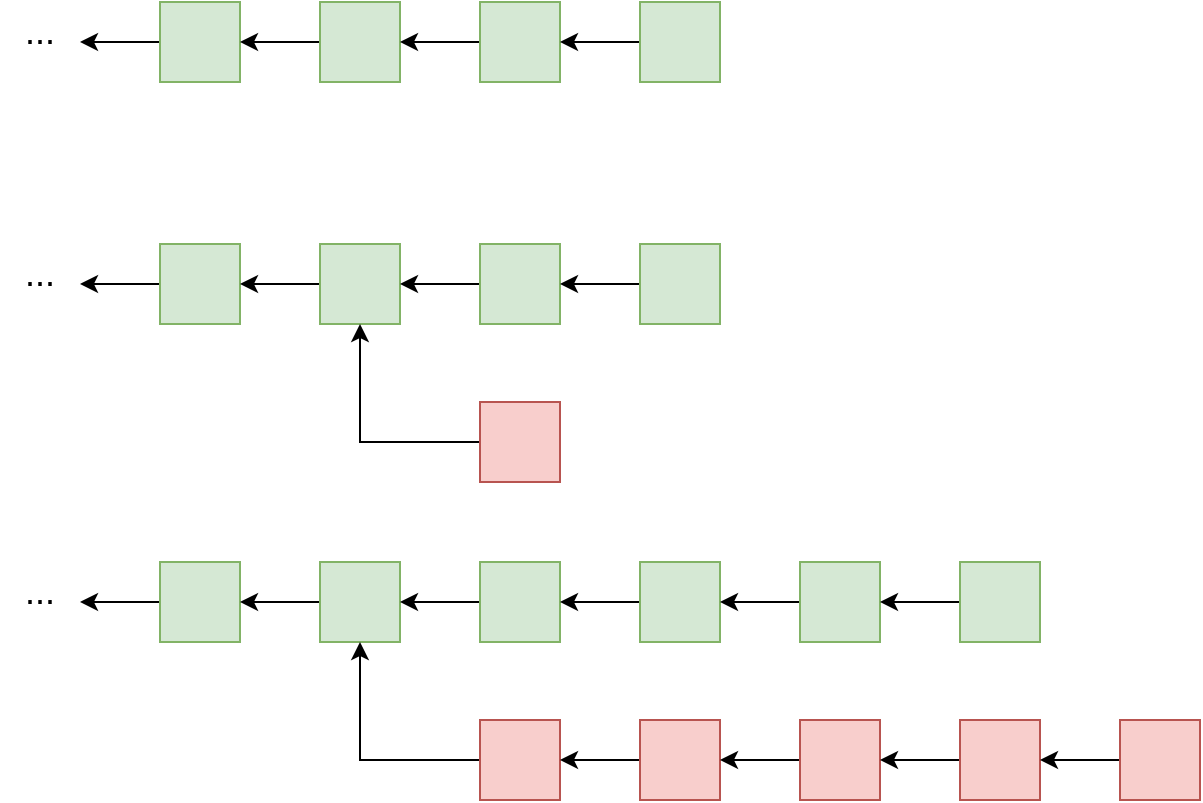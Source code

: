<mxfile version="10.7.5" type="device"><diagram id="tYwoXfIqzYx-IH9TzkcZ" name="Page-1"><mxGraphModel dx="840" dy="521" grid="1" gridSize="10" guides="1" tooltips="1" connect="1" arrows="1" fold="1" page="1" pageScale="1" pageWidth="850" pageHeight="1100" math="0" shadow="0"><root><mxCell id="0"/><mxCell id="1" parent="0"/><mxCell id="orK2BuvW4BWz3ka8dOjW-8" style="edgeStyle=orthogonalEdgeStyle;rounded=0;orthogonalLoop=1;jettySize=auto;html=1;" parent="1" source="orK2BuvW4BWz3ka8dOjW-1" edge="1"><mxGeometry relative="1" as="geometry"><mxPoint x="160" y="180" as="targetPoint"/></mxGeometry></mxCell><mxCell id="orK2BuvW4BWz3ka8dOjW-1" value="" style="whiteSpace=wrap;html=1;aspect=fixed;fillColor=#d5e8d4;strokeColor=#82b366;" parent="1" vertex="1"><mxGeometry x="200" y="160" width="40" height="40" as="geometry"/></mxCell><mxCell id="orK2BuvW4BWz3ka8dOjW-9" style="edgeStyle=orthogonalEdgeStyle;rounded=0;orthogonalLoop=1;jettySize=auto;html=1;" parent="1" source="orK2BuvW4BWz3ka8dOjW-3" target="orK2BuvW4BWz3ka8dOjW-1" edge="1"><mxGeometry relative="1" as="geometry"/></mxCell><mxCell id="orK2BuvW4BWz3ka8dOjW-3" value="" style="whiteSpace=wrap;html=1;aspect=fixed;fillColor=#d5e8d4;strokeColor=#82b366;" parent="1" vertex="1"><mxGeometry x="280" y="160" width="40" height="40" as="geometry"/></mxCell><mxCell id="orK2BuvW4BWz3ka8dOjW-10" style="edgeStyle=orthogonalEdgeStyle;rounded=0;orthogonalLoop=1;jettySize=auto;html=1;" parent="1" source="orK2BuvW4BWz3ka8dOjW-4" target="orK2BuvW4BWz3ka8dOjW-3" edge="1"><mxGeometry relative="1" as="geometry"/></mxCell><mxCell id="orK2BuvW4BWz3ka8dOjW-4" value="" style="whiteSpace=wrap;html=1;aspect=fixed;fillColor=#d5e8d4;strokeColor=#82b366;" parent="1" vertex="1"><mxGeometry x="360" y="160" width="40" height="40" as="geometry"/></mxCell><mxCell id="orK2BuvW4BWz3ka8dOjW-11" style="edgeStyle=orthogonalEdgeStyle;rounded=0;orthogonalLoop=1;jettySize=auto;html=1;" parent="1" source="orK2BuvW4BWz3ka8dOjW-5" target="orK2BuvW4BWz3ka8dOjW-4" edge="1"><mxGeometry relative="1" as="geometry"/></mxCell><mxCell id="orK2BuvW4BWz3ka8dOjW-5" value="" style="whiteSpace=wrap;html=1;aspect=fixed;fillColor=#d5e8d4;strokeColor=#82b366;" parent="1" vertex="1"><mxGeometry x="440" y="160" width="40" height="40" as="geometry"/></mxCell><mxCell id="orK2BuvW4BWz3ka8dOjW-12" style="edgeStyle=orthogonalEdgeStyle;rounded=0;orthogonalLoop=1;jettySize=auto;html=1;" parent="1" source="orK2BuvW4BWz3ka8dOjW-13" edge="1"><mxGeometry relative="1" as="geometry"><mxPoint x="160" y="301" as="targetPoint"/></mxGeometry></mxCell><mxCell id="orK2BuvW4BWz3ka8dOjW-13" value="" style="whiteSpace=wrap;html=1;aspect=fixed;fillColor=#d5e8d4;strokeColor=#82b366;" parent="1" vertex="1"><mxGeometry x="200" y="281" width="40" height="40" as="geometry"/></mxCell><mxCell id="orK2BuvW4BWz3ka8dOjW-14" style="edgeStyle=orthogonalEdgeStyle;rounded=0;orthogonalLoop=1;jettySize=auto;html=1;" parent="1" source="orK2BuvW4BWz3ka8dOjW-15" target="orK2BuvW4BWz3ka8dOjW-13" edge="1"><mxGeometry relative="1" as="geometry"/></mxCell><mxCell id="orK2BuvW4BWz3ka8dOjW-15" value="" style="whiteSpace=wrap;html=1;aspect=fixed;fillColor=#d5e8d4;strokeColor=#82b366;" parent="1" vertex="1"><mxGeometry x="280" y="281" width="40" height="40" as="geometry"/></mxCell><mxCell id="orK2BuvW4BWz3ka8dOjW-16" style="edgeStyle=orthogonalEdgeStyle;rounded=0;orthogonalLoop=1;jettySize=auto;html=1;" parent="1" source="orK2BuvW4BWz3ka8dOjW-17" target="orK2BuvW4BWz3ka8dOjW-15" edge="1"><mxGeometry relative="1" as="geometry"/></mxCell><mxCell id="orK2BuvW4BWz3ka8dOjW-17" value="" style="whiteSpace=wrap;html=1;aspect=fixed;fillColor=#d5e8d4;strokeColor=#82b366;" parent="1" vertex="1"><mxGeometry x="360" y="281" width="40" height="40" as="geometry"/></mxCell><mxCell id="orK2BuvW4BWz3ka8dOjW-18" style="edgeStyle=orthogonalEdgeStyle;rounded=0;orthogonalLoop=1;jettySize=auto;html=1;" parent="1" source="orK2BuvW4BWz3ka8dOjW-19" target="orK2BuvW4BWz3ka8dOjW-17" edge="1"><mxGeometry relative="1" as="geometry"/></mxCell><mxCell id="orK2BuvW4BWz3ka8dOjW-19" value="" style="whiteSpace=wrap;html=1;aspect=fixed;fillColor=#d5e8d4;strokeColor=#82b366;" parent="1" vertex="1"><mxGeometry x="440" y="281" width="40" height="40" as="geometry"/></mxCell><mxCell id="orK2BuvW4BWz3ka8dOjW-23" style="edgeStyle=orthogonalEdgeStyle;rounded=0;orthogonalLoop=1;jettySize=auto;html=1;" parent="1" source="orK2BuvW4BWz3ka8dOjW-21" target="orK2BuvW4BWz3ka8dOjW-15" edge="1"><mxGeometry relative="1" as="geometry"/></mxCell><mxCell id="orK2BuvW4BWz3ka8dOjW-21" value="" style="whiteSpace=wrap;html=1;aspect=fixed;fillColor=#f8cecc;strokeColor=#b85450;" parent="1" vertex="1"><mxGeometry x="360" y="360" width="40" height="40" as="geometry"/></mxCell><mxCell id="orK2BuvW4BWz3ka8dOjW-24" style="edgeStyle=orthogonalEdgeStyle;rounded=0;orthogonalLoop=1;jettySize=auto;html=1;" parent="1" source="orK2BuvW4BWz3ka8dOjW-25" edge="1"><mxGeometry relative="1" as="geometry"><mxPoint x="160" y="460" as="targetPoint"/></mxGeometry></mxCell><mxCell id="orK2BuvW4BWz3ka8dOjW-25" value="" style="whiteSpace=wrap;html=1;aspect=fixed;fillColor=#d5e8d4;strokeColor=#82b366;" parent="1" vertex="1"><mxGeometry x="200" y="440" width="40" height="40" as="geometry"/></mxCell><mxCell id="orK2BuvW4BWz3ka8dOjW-26" style="edgeStyle=orthogonalEdgeStyle;rounded=0;orthogonalLoop=1;jettySize=auto;html=1;" parent="1" source="orK2BuvW4BWz3ka8dOjW-27" target="orK2BuvW4BWz3ka8dOjW-25" edge="1"><mxGeometry relative="1" as="geometry"/></mxCell><mxCell id="orK2BuvW4BWz3ka8dOjW-27" value="" style="whiteSpace=wrap;html=1;aspect=fixed;fillColor=#d5e8d4;strokeColor=#82b366;" parent="1" vertex="1"><mxGeometry x="280" y="440" width="40" height="40" as="geometry"/></mxCell><mxCell id="orK2BuvW4BWz3ka8dOjW-28" style="edgeStyle=orthogonalEdgeStyle;rounded=0;orthogonalLoop=1;jettySize=auto;html=1;" parent="1" source="orK2BuvW4BWz3ka8dOjW-29" target="orK2BuvW4BWz3ka8dOjW-27" edge="1"><mxGeometry relative="1" as="geometry"/></mxCell><mxCell id="orK2BuvW4BWz3ka8dOjW-29" value="" style="whiteSpace=wrap;html=1;aspect=fixed;fillColor=#d5e8d4;strokeColor=#82b366;" parent="1" vertex="1"><mxGeometry x="360" y="440" width="40" height="40" as="geometry"/></mxCell><mxCell id="orK2BuvW4BWz3ka8dOjW-30" style="edgeStyle=orthogonalEdgeStyle;rounded=0;orthogonalLoop=1;jettySize=auto;html=1;" parent="1" source="orK2BuvW4BWz3ka8dOjW-31" target="orK2BuvW4BWz3ka8dOjW-29" edge="1"><mxGeometry relative="1" as="geometry"/></mxCell><mxCell id="orK2BuvW4BWz3ka8dOjW-31" value="" style="whiteSpace=wrap;html=1;aspect=fixed;fillColor=#d5e8d4;strokeColor=#82b366;" parent="1" vertex="1"><mxGeometry x="440" y="440" width="40" height="40" as="geometry"/></mxCell><mxCell id="orK2BuvW4BWz3ka8dOjW-32" style="edgeStyle=orthogonalEdgeStyle;rounded=0;orthogonalLoop=1;jettySize=auto;html=1;" parent="1" source="orK2BuvW4BWz3ka8dOjW-33" target="orK2BuvW4BWz3ka8dOjW-27" edge="1"><mxGeometry relative="1" as="geometry"/></mxCell><mxCell id="orK2BuvW4BWz3ka8dOjW-33" value="" style="whiteSpace=wrap;html=1;aspect=fixed;fillColor=#f8cecc;strokeColor=#b85450;" parent="1" vertex="1"><mxGeometry x="360" y="519" width="40" height="40" as="geometry"/></mxCell><mxCell id="orK2BuvW4BWz3ka8dOjW-42" style="edgeStyle=orthogonalEdgeStyle;rounded=0;orthogonalLoop=1;jettySize=auto;html=1;" parent="1" source="orK2BuvW4BWz3ka8dOjW-35" target="orK2BuvW4BWz3ka8dOjW-33" edge="1"><mxGeometry relative="1" as="geometry"/></mxCell><mxCell id="orK2BuvW4BWz3ka8dOjW-35" value="" style="whiteSpace=wrap;html=1;aspect=fixed;fillColor=#f8cecc;strokeColor=#b85450;" parent="1" vertex="1"><mxGeometry x="440" y="519" width="40" height="40" as="geometry"/></mxCell><mxCell id="orK2BuvW4BWz3ka8dOjW-43" style="edgeStyle=orthogonalEdgeStyle;rounded=0;orthogonalLoop=1;jettySize=auto;html=1;" parent="1" source="orK2BuvW4BWz3ka8dOjW-36" target="orK2BuvW4BWz3ka8dOjW-35" edge="1"><mxGeometry relative="1" as="geometry"/></mxCell><mxCell id="orK2BuvW4BWz3ka8dOjW-36" value="" style="whiteSpace=wrap;html=1;aspect=fixed;fillColor=#f8cecc;strokeColor=#b85450;" parent="1" vertex="1"><mxGeometry x="520" y="519" width="40" height="40" as="geometry"/></mxCell><mxCell id="orK2BuvW4BWz3ka8dOjW-44" style="edgeStyle=orthogonalEdgeStyle;rounded=0;orthogonalLoop=1;jettySize=auto;html=1;" parent="1" source="orK2BuvW4BWz3ka8dOjW-37" target="orK2BuvW4BWz3ka8dOjW-36" edge="1"><mxGeometry relative="1" as="geometry"/></mxCell><mxCell id="orK2BuvW4BWz3ka8dOjW-37" value="" style="whiteSpace=wrap;html=1;aspect=fixed;fillColor=#f8cecc;strokeColor=#b85450;" parent="1" vertex="1"><mxGeometry x="600" y="519" width="40" height="40" as="geometry"/></mxCell><mxCell id="orK2BuvW4BWz3ka8dOjW-46" style="edgeStyle=orthogonalEdgeStyle;rounded=0;orthogonalLoop=1;jettySize=auto;html=1;" parent="1" source="orK2BuvW4BWz3ka8dOjW-38" target="orK2BuvW4BWz3ka8dOjW-31" edge="1"><mxGeometry relative="1" as="geometry"/></mxCell><mxCell id="orK2BuvW4BWz3ka8dOjW-38" value="" style="whiteSpace=wrap;html=1;aspect=fixed;fillColor=#d5e8d4;strokeColor=#82b366;" parent="1" vertex="1"><mxGeometry x="520" y="440" width="40" height="40" as="geometry"/></mxCell><mxCell id="orK2BuvW4BWz3ka8dOjW-47" style="edgeStyle=orthogonalEdgeStyle;rounded=0;orthogonalLoop=1;jettySize=auto;html=1;" parent="1" source="orK2BuvW4BWz3ka8dOjW-39" target="orK2BuvW4BWz3ka8dOjW-38" edge="1"><mxGeometry relative="1" as="geometry"/></mxCell><mxCell id="orK2BuvW4BWz3ka8dOjW-39" value="" style="whiteSpace=wrap;html=1;aspect=fixed;fillColor=#d5e8d4;strokeColor=#82b366;" parent="1" vertex="1"><mxGeometry x="600" y="440" width="40" height="40" as="geometry"/></mxCell><mxCell id="orK2BuvW4BWz3ka8dOjW-45" style="edgeStyle=orthogonalEdgeStyle;rounded=0;orthogonalLoop=1;jettySize=auto;html=1;" parent="1" source="orK2BuvW4BWz3ka8dOjW-41" target="orK2BuvW4BWz3ka8dOjW-37" edge="1"><mxGeometry relative="1" as="geometry"/></mxCell><mxCell id="orK2BuvW4BWz3ka8dOjW-41" value="" style="whiteSpace=wrap;html=1;aspect=fixed;fillColor=#f8cecc;strokeColor=#b85450;" parent="1" vertex="1"><mxGeometry x="680" y="519" width="40" height="40" as="geometry"/></mxCell><mxCell id="NG2cnvionSjswYjg_xC1-1" value="..." style="text;html=1;strokeColor=none;fillColor=none;align=center;verticalAlign=middle;whiteSpace=wrap;rounded=0;fontSize=18;" vertex="1" parent="1"><mxGeometry x="120" y="165" width="40" height="20" as="geometry"/></mxCell><mxCell id="NG2cnvionSjswYjg_xC1-5" value="..." style="text;html=1;strokeColor=none;fillColor=none;align=center;verticalAlign=middle;whiteSpace=wrap;rounded=0;fontSize=18;" vertex="1" parent="1"><mxGeometry x="120" y="286" width="40" height="20" as="geometry"/></mxCell><mxCell id="NG2cnvionSjswYjg_xC1-6" value="..." style="text;html=1;strokeColor=none;fillColor=none;align=center;verticalAlign=middle;whiteSpace=wrap;rounded=0;fontSize=18;" vertex="1" parent="1"><mxGeometry x="120" y="445" width="40" height="20" as="geometry"/></mxCell></root></mxGraphModel></diagram></mxfile>